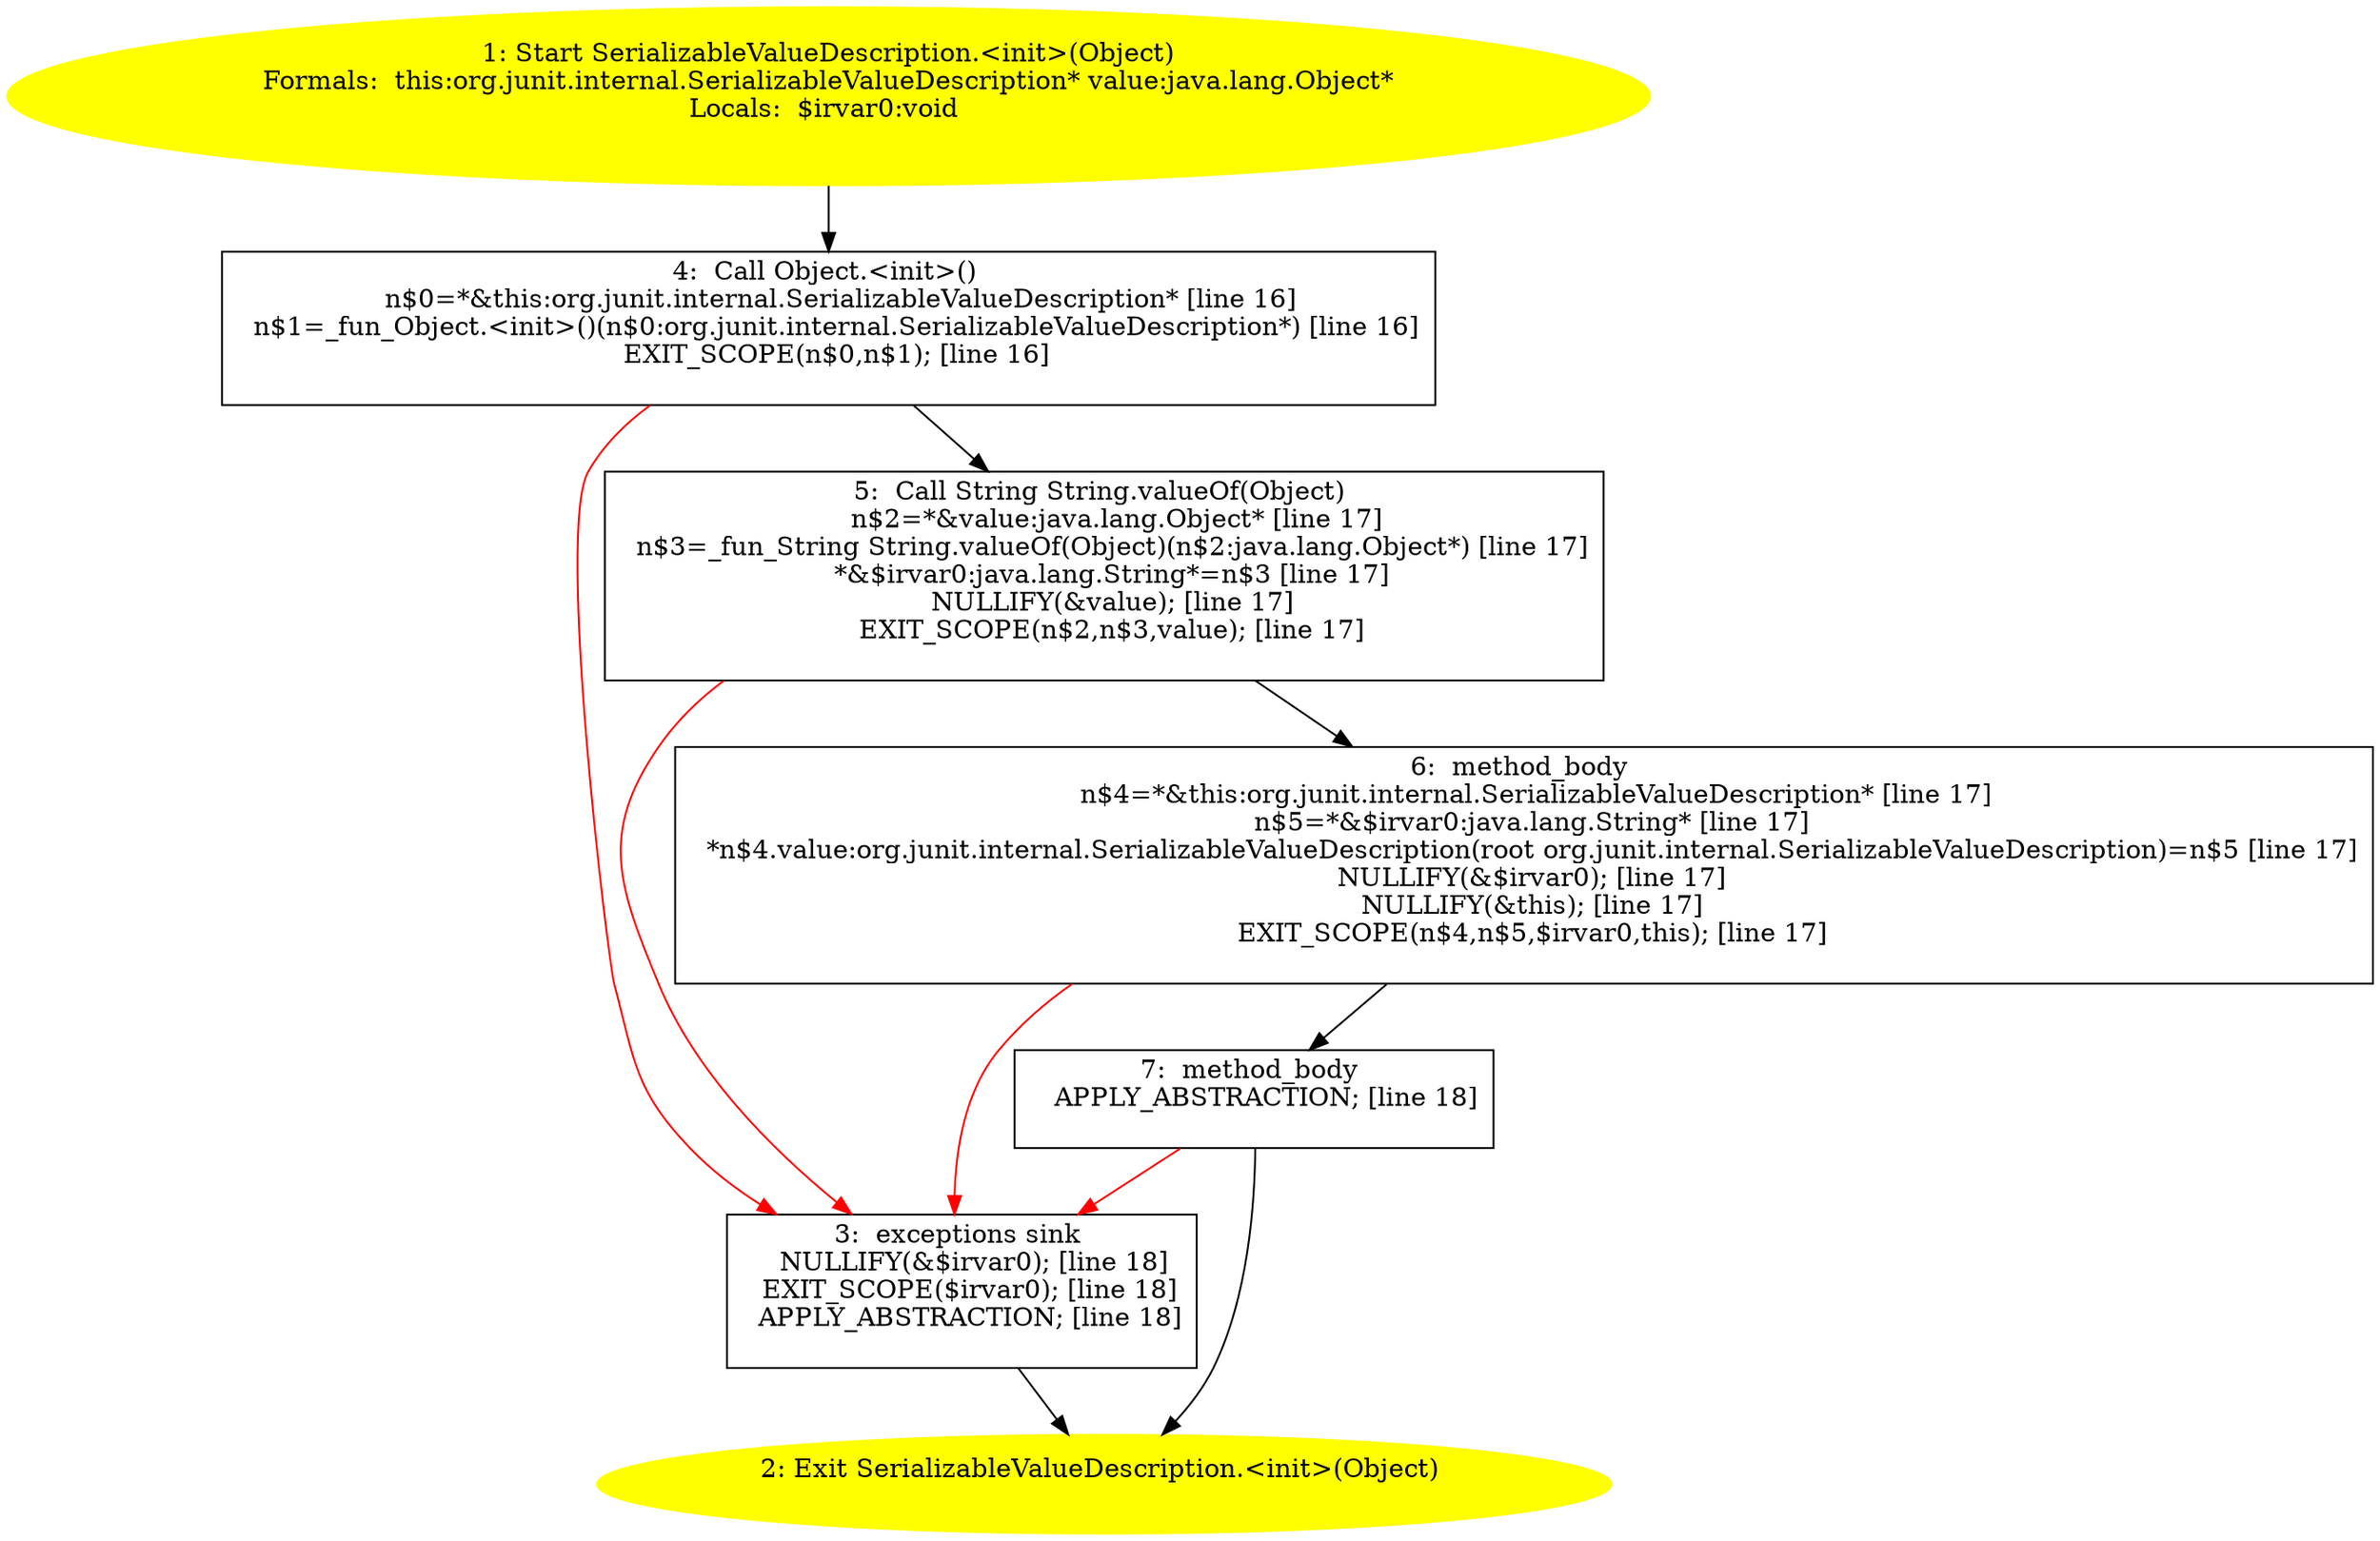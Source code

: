 /* @generated */
digraph cfg {
"org.junit.internal.SerializableValueDescription.<init>(java.lang.Object).bb4091973ecd666d07df8d3c42ee1134_1" [label="1: Start SerializableValueDescription.<init>(Object)\nFormals:  this:org.junit.internal.SerializableValueDescription* value:java.lang.Object*\nLocals:  $irvar0:void \n  " color=yellow style=filled]
	

	 "org.junit.internal.SerializableValueDescription.<init>(java.lang.Object).bb4091973ecd666d07df8d3c42ee1134_1" -> "org.junit.internal.SerializableValueDescription.<init>(java.lang.Object).bb4091973ecd666d07df8d3c42ee1134_4" ;
"org.junit.internal.SerializableValueDescription.<init>(java.lang.Object).bb4091973ecd666d07df8d3c42ee1134_2" [label="2: Exit SerializableValueDescription.<init>(Object) \n  " color=yellow style=filled]
	

"org.junit.internal.SerializableValueDescription.<init>(java.lang.Object).bb4091973ecd666d07df8d3c42ee1134_3" [label="3:  exceptions sink \n   NULLIFY(&$irvar0); [line 18]\n  EXIT_SCOPE($irvar0); [line 18]\n  APPLY_ABSTRACTION; [line 18]\n " shape="box"]
	

	 "org.junit.internal.SerializableValueDescription.<init>(java.lang.Object).bb4091973ecd666d07df8d3c42ee1134_3" -> "org.junit.internal.SerializableValueDescription.<init>(java.lang.Object).bb4091973ecd666d07df8d3c42ee1134_2" ;
"org.junit.internal.SerializableValueDescription.<init>(java.lang.Object).bb4091973ecd666d07df8d3c42ee1134_4" [label="4:  Call Object.<init>() \n   n$0=*&this:org.junit.internal.SerializableValueDescription* [line 16]\n  n$1=_fun_Object.<init>()(n$0:org.junit.internal.SerializableValueDescription*) [line 16]\n  EXIT_SCOPE(n$0,n$1); [line 16]\n " shape="box"]
	

	 "org.junit.internal.SerializableValueDescription.<init>(java.lang.Object).bb4091973ecd666d07df8d3c42ee1134_4" -> "org.junit.internal.SerializableValueDescription.<init>(java.lang.Object).bb4091973ecd666d07df8d3c42ee1134_5" ;
	 "org.junit.internal.SerializableValueDescription.<init>(java.lang.Object).bb4091973ecd666d07df8d3c42ee1134_4" -> "org.junit.internal.SerializableValueDescription.<init>(java.lang.Object).bb4091973ecd666d07df8d3c42ee1134_3" [color="red" ];
"org.junit.internal.SerializableValueDescription.<init>(java.lang.Object).bb4091973ecd666d07df8d3c42ee1134_5" [label="5:  Call String String.valueOf(Object) \n   n$2=*&value:java.lang.Object* [line 17]\n  n$3=_fun_String String.valueOf(Object)(n$2:java.lang.Object*) [line 17]\n  *&$irvar0:java.lang.String*=n$3 [line 17]\n  NULLIFY(&value); [line 17]\n  EXIT_SCOPE(n$2,n$3,value); [line 17]\n " shape="box"]
	

	 "org.junit.internal.SerializableValueDescription.<init>(java.lang.Object).bb4091973ecd666d07df8d3c42ee1134_5" -> "org.junit.internal.SerializableValueDescription.<init>(java.lang.Object).bb4091973ecd666d07df8d3c42ee1134_6" ;
	 "org.junit.internal.SerializableValueDescription.<init>(java.lang.Object).bb4091973ecd666d07df8d3c42ee1134_5" -> "org.junit.internal.SerializableValueDescription.<init>(java.lang.Object).bb4091973ecd666d07df8d3c42ee1134_3" [color="red" ];
"org.junit.internal.SerializableValueDescription.<init>(java.lang.Object).bb4091973ecd666d07df8d3c42ee1134_6" [label="6:  method_body \n   n$4=*&this:org.junit.internal.SerializableValueDescription* [line 17]\n  n$5=*&$irvar0:java.lang.String* [line 17]\n  *n$4.value:org.junit.internal.SerializableValueDescription(root org.junit.internal.SerializableValueDescription)=n$5 [line 17]\n  NULLIFY(&$irvar0); [line 17]\n  NULLIFY(&this); [line 17]\n  EXIT_SCOPE(n$4,n$5,$irvar0,this); [line 17]\n " shape="box"]
	

	 "org.junit.internal.SerializableValueDescription.<init>(java.lang.Object).bb4091973ecd666d07df8d3c42ee1134_6" -> "org.junit.internal.SerializableValueDescription.<init>(java.lang.Object).bb4091973ecd666d07df8d3c42ee1134_7" ;
	 "org.junit.internal.SerializableValueDescription.<init>(java.lang.Object).bb4091973ecd666d07df8d3c42ee1134_6" -> "org.junit.internal.SerializableValueDescription.<init>(java.lang.Object).bb4091973ecd666d07df8d3c42ee1134_3" [color="red" ];
"org.junit.internal.SerializableValueDescription.<init>(java.lang.Object).bb4091973ecd666d07df8d3c42ee1134_7" [label="7:  method_body \n   APPLY_ABSTRACTION; [line 18]\n " shape="box"]
	

	 "org.junit.internal.SerializableValueDescription.<init>(java.lang.Object).bb4091973ecd666d07df8d3c42ee1134_7" -> "org.junit.internal.SerializableValueDescription.<init>(java.lang.Object).bb4091973ecd666d07df8d3c42ee1134_2" ;
	 "org.junit.internal.SerializableValueDescription.<init>(java.lang.Object).bb4091973ecd666d07df8d3c42ee1134_7" -> "org.junit.internal.SerializableValueDescription.<init>(java.lang.Object).bb4091973ecd666d07df8d3c42ee1134_3" [color="red" ];
}
